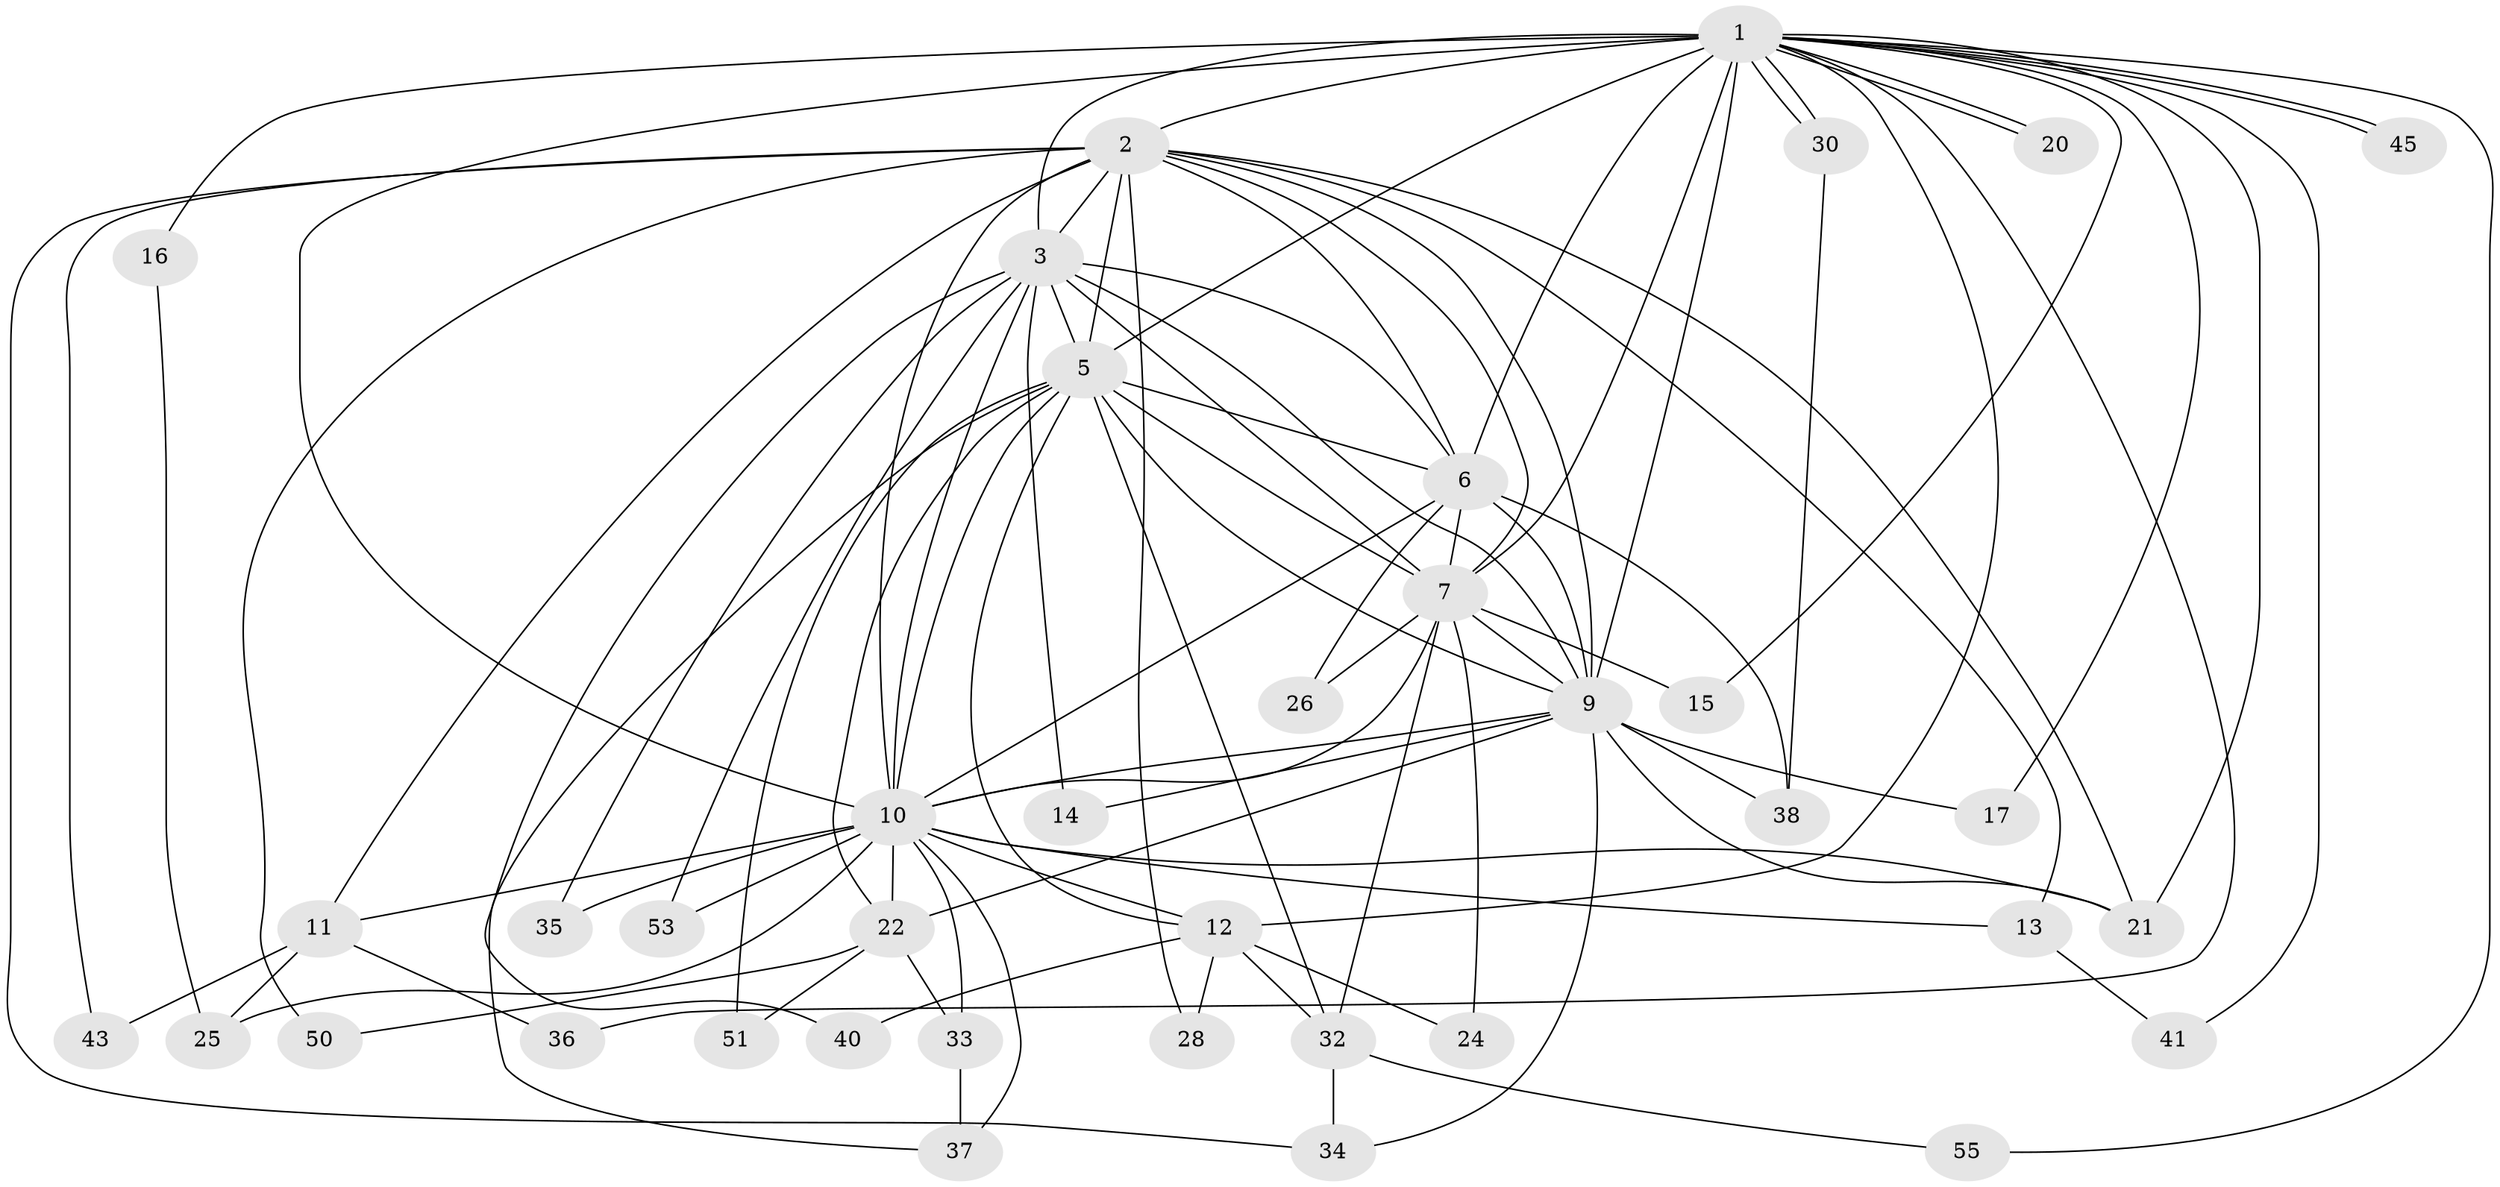 // original degree distribution, {18: 0.03636363636363636, 17: 0.01818181818181818, 12: 0.05454545454545454, 16: 0.03636363636363636, 13: 0.03636363636363636, 6: 0.03636363636363636, 5: 0.05454545454545454, 3: 0.18181818181818182, 2: 0.4909090909090909, 4: 0.05454545454545454}
// Generated by graph-tools (version 1.1) at 2025/10/02/27/25 16:10:57]
// undirected, 38 vertices, 96 edges
graph export_dot {
graph [start="1"]
  node [color=gray90,style=filled];
  1 [super="+4"];
  2 [super="+54"];
  3 [super="+18"];
  5 [super="+31"];
  6 [super="+19"];
  7 [super="+8"];
  9 [super="+48"];
  10 [super="+29"];
  11 [super="+47"];
  12 [super="+23"];
  13;
  14;
  15;
  16;
  17;
  20;
  21 [super="+52"];
  22 [super="+27"];
  24;
  25;
  26 [super="+49"];
  28;
  30;
  32 [super="+39"];
  33;
  34 [super="+44"];
  35;
  36;
  37 [super="+46"];
  38 [super="+42"];
  40;
  41;
  43;
  45;
  50;
  51;
  53;
  55;
  1 -- 2 [weight=2];
  1 -- 3 [weight=2];
  1 -- 5 [weight=2];
  1 -- 6 [weight=2];
  1 -- 7 [weight=4];
  1 -- 9 [weight=3];
  1 -- 10 [weight=2];
  1 -- 12;
  1 -- 20;
  1 -- 20;
  1 -- 21;
  1 -- 30;
  1 -- 30;
  1 -- 45;
  1 -- 45;
  1 -- 55;
  1 -- 36;
  1 -- 41;
  1 -- 15;
  1 -- 16;
  1 -- 17;
  2 -- 3;
  2 -- 5;
  2 -- 6;
  2 -- 7 [weight=2];
  2 -- 9;
  2 -- 10;
  2 -- 11 [weight=2];
  2 -- 13;
  2 -- 28;
  2 -- 34;
  2 -- 43;
  2 -- 50;
  2 -- 21;
  3 -- 5;
  3 -- 6;
  3 -- 7 [weight=3];
  3 -- 9;
  3 -- 10;
  3 -- 14;
  3 -- 53;
  3 -- 40;
  3 -- 35;
  5 -- 6;
  5 -- 7 [weight=2];
  5 -- 9;
  5 -- 10;
  5 -- 12 [weight=2];
  5 -- 51;
  5 -- 32;
  5 -- 37;
  5 -- 22;
  6 -- 7 [weight=3];
  6 -- 9;
  6 -- 10;
  6 -- 26;
  6 -- 38;
  7 -- 9 [weight=2];
  7 -- 10 [weight=2];
  7 -- 15;
  7 -- 24;
  7 -- 32;
  7 -- 26 [weight=2];
  9 -- 10;
  9 -- 14;
  9 -- 17;
  9 -- 22;
  9 -- 34;
  9 -- 38;
  9 -- 21;
  10 -- 11;
  10 -- 13;
  10 -- 21;
  10 -- 22;
  10 -- 33;
  10 -- 35;
  10 -- 37;
  10 -- 12;
  10 -- 25;
  10 -- 53;
  11 -- 25;
  11 -- 36;
  11 -- 43;
  12 -- 24;
  12 -- 28;
  12 -- 40;
  12 -- 32;
  13 -- 41;
  16 -- 25;
  22 -- 33;
  22 -- 50;
  22 -- 51;
  30 -- 38;
  32 -- 55;
  32 -- 34;
  33 -- 37;
}
